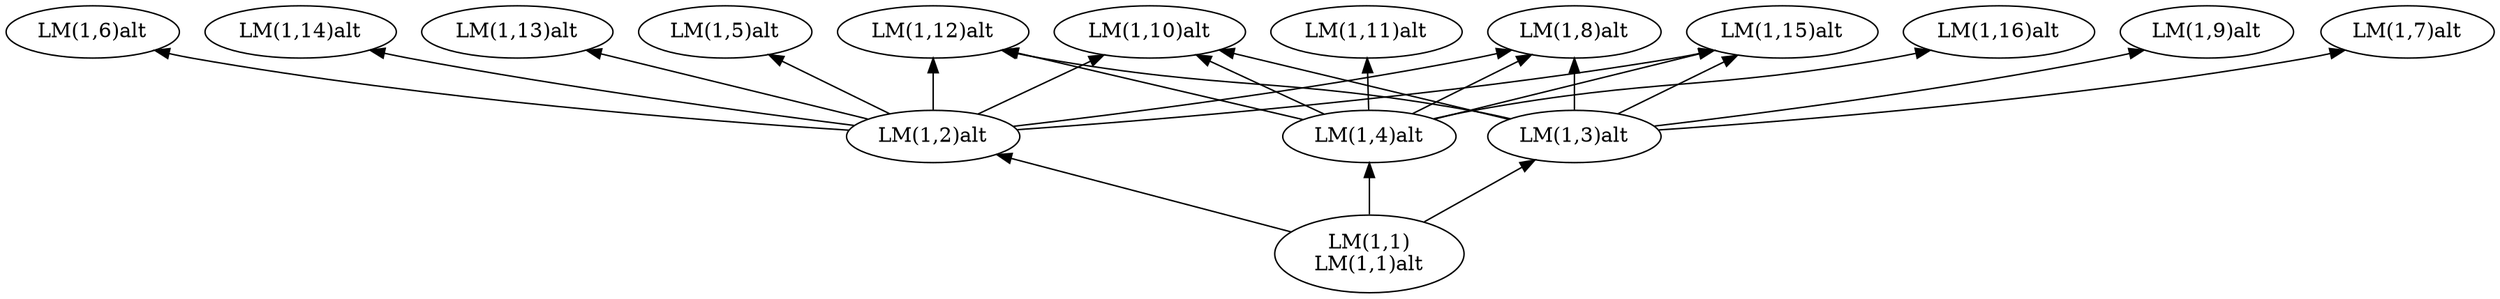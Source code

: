 digraph {
	graph [rankdir=BT]
	0 [label="LM(1,12)alt"]
	1 [label="LM(1,6)alt"]
	2 [label="LM(1,11)alt"]
	3 [label="LM(1,9)alt"]
	4 [label="LM(1,1)
LM(1,1)alt"]
	5 [label="LM(1,14)alt"]
	6 [label="LM(1,13)alt"]
	7 [label="LM(1,10)alt"]
	8 [label="LM(1,2)alt"]
	9 [label="LM(1,7)alt"]
	10 [label="LM(1,8)alt"]
	11 [label="LM(1,4)alt"]
	12 [label="LM(1,16)alt"]
	13 [label="LM(1,5)alt"]
	14 [label="LM(1,3)alt"]
	15 [label="LM(1,15)alt"]
	8 -> 0
	11 -> 0
	14 -> 0
	8 -> 1
	11 -> 2
	14 -> 3
	4 -> 8
	4 -> 11
	4 -> 14
	8 -> 5
	8 -> 6
	8 -> 7
	11 -> 7
	14 -> 7
	8 -> 10
	8 -> 13
	8 -> 15
	14 -> 9
	11 -> 10
	14 -> 10
	11 -> 12
	11 -> 15
	14 -> 15
}
